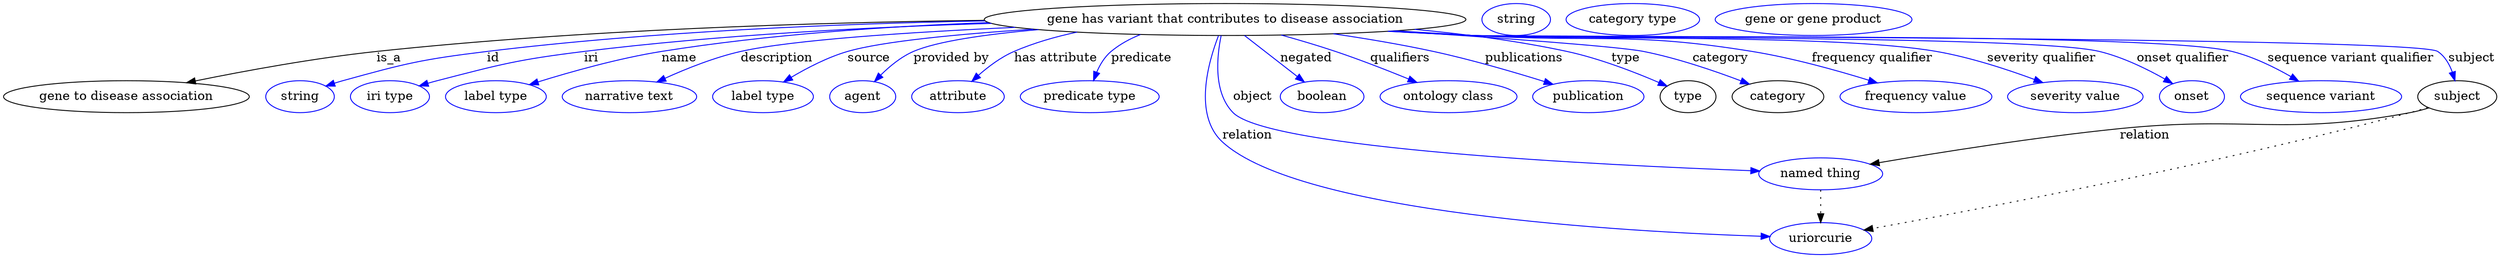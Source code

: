 digraph {
	graph [bb="0,0,2796,283"];
	node [label="\N"];
	"gene has variant that contributes to disease association"	[height=0.5,
		label="gene has variant that contributes to disease association",
		pos="1370.8,265",
		width=7.5104];
	"gene to disease association"	[height=0.5,
		pos="137.79,178",
		width=3.8274];
	"gene has variant that contributes to disease association" -> "gene to disease association"	[label=is_a,
		lp="431.79,221.5",
		pos="e,205.02,193.74 1100.5,264.13 909.32,261.77 647.23,253.58 417.79,229 348.66,221.6 270.87,207.21 214.86,195.76"];
	id	[color=blue,
		height=0.5,
		label=string,
		pos="331.79,178",
		width=1.0652];
	"gene has variant that contributes to disease association" -> id	[color=blue,
		label=id,
		lp="548.79,221.5",
		pos="e,360.77,190 1101.1,263.42 938.55,260.38 727.67,251.71 541.79,229 468.85,220.09 450.59,215.65 379.79,196 376.68,195.14 373.48,194.17 \
370.28,193.16",
		style=solid];
	iri	[color=blue,
		height=0.5,
		label="iri type",
		pos="432.79,178",
		width=1.2277];
	"gene has variant that contributes to disease association" -> iri	[color=blue,
		label=iri,
		lp="658.79,221.5",
		pos="e,465.7,190.19 1108.4,260.61 971.54,256.48 801.69,247.65 650.79,229 576.57,219.83 558.18,214.78 485.79,196 482.41,195.12 478.93,\
194.16 475.45,193.14",
		style=solid];
	name	[color=blue,
		height=0.5,
		label="label type",
		pos="551.79,178",
		width=1.5707];
	"gene has variant that contributes to disease association" -> name	[color=blue,
		label=name,
		lp="757.79,221.5",
		pos="e,589.4,191.58 1105.4,261.56 991.62,257.36 857.6,248.2 737.79,229 689.75,221.3 636.23,206.2 598.98,194.6",
		style=solid];
	description	[color=blue,
		height=0.5,
		label="narrative text",
		pos="701.79,178",
		width=2.0943];
	"gene has variant that contributes to disease association" -> description	[color=blue,
		label=description,
		lp="867.29,221.5",
		pos="e,732.5,194.47 1134.9,256.15 1015.8,250.71 884.54,242.06 826.79,229 797.3,222.33 765.71,209.64 741.66,198.71",
		style=solid];
	source	[color=blue,
		height=0.5,
		label="label type",
		pos="851.79,178",
		width=1.5707];
	"gene has variant that contributes to disease association" -> source	[color=blue,
		label=source,
		lp="970.79,221.5",
		pos="e,874.86,194.55 1155.2,254.1 1071.5,248.6 986.23,240.49 946.79,229 924.54,222.52 901.49,210.54 883.67,199.93",
		style=solid];
	"provided by"	[color=blue,
		height=0.5,
		label=agent,
		pos="963.79,178",
		width=1.0291];
	"gene has variant that contributes to disease association" -> "provided by"	[color=blue,
		label="provided by",
		lp="1063.3,221.5",
		pos="e,976.99,195 1161.2,253.6 1102.4,248.36 1047.4,240.56 1020.8,229 1006.9,222.98 994.05,212.31 984.04,202.37",
		style=solid];
	"has attribute"	[color=blue,
		height=0.5,
		label=attribute,
		pos="1070.8,178",
		width=1.4443];
	"gene has variant that contributes to disease association" -> "has attribute"	[color=blue,
		label="has attribute",
		lp="1180.8,221.5",
		pos="e,1086.3,195.23 1204.5,250.78 1180.2,245.63 1155.9,238.59 1133.8,229 1119.1,222.66 1105,212.02 1093.9,202.18",
		style=solid];
	predicate	[color=blue,
		height=0.5,
		label="predicate type",
		pos="1218.8,178",
		width=2.1665];
	"gene has variant that contributes to disease association" -> predicate	[color=blue,
		label=predicate,
		lp="1276.8,221.5",
		pos="e,1223,196.13 1275.6,248.03 1263.8,243.25 1252.4,237.04 1242.8,229 1235.5,222.91 1230.2,214.07 1226.6,205.51",
		style=solid];
	object	[color=blue,
		height=0.5,
		label="named thing",
		pos="2037.8,91",
		width=1.9318];
	"gene has variant that contributes to disease association" -> object	[color=blue,
		label=object,
		lp="1401.8,178",
		pos="e,1969.2,94.226 1366.4,246.93 1361.6,223.83 1357.3,182.87 1379.8,160 1419.7,119.37 1793.2,100.87 1959.1,94.604",
		style=solid];
	relation	[color=blue,
		height=0.5,
		label=uriorcurie,
		pos="2037.8,18",
		width=1.5887];
	"gene has variant that contributes to disease association" -> relation	[color=blue,
		label=relation,
		lp="1395.8,134.5",
		pos="e,1981,20.329 1363.3,246.56 1352,217.02 1335,157.37 1367.8,127 1454.8,46.5 1819.1,25.823 1970.9,20.661",
		style=solid];
	negated	[color=blue,
		height=0.5,
		label=boolean,
		pos="1479.8,178",
		width=1.2999];
	"gene has variant that contributes to disease association" -> negated	[color=blue,
		label=negated,
		lp="1461.8,221.5",
		pos="e,1459.9,194.54 1392.6,247 1409.6,233.73 1433.4,215.18 1451.8,200.81",
		style=solid];
	qualifiers	[color=blue,
		height=0.5,
		label="ontology class",
		pos="1620.8,178",
		width=2.1304];
	"gene has variant that contributes to disease association" -> qualifiers	[color=blue,
		label=qualifiers,
		lp="1567.3,221.5",
		pos="e,1585.6,194.1 1434.3,247.44 1453.8,241.98 1475.3,235.6 1494.8,229 1522.1,219.75 1552.2,207.89 1576.1,198.04",
		style=solid];
	publications	[color=blue,
		height=0.5,
		label=publication,
		pos="1777.8,178",
		width=1.7332];
	"gene has variant that contributes to disease association" -> publications	[color=blue,
		label=publications,
		lp="1706.8,221.5",
		pos="e,1738.3,192.03 1492.5,248.93 1528.8,243.59 1568.6,236.91 1604.8,229 1647,219.78 1694.2,205.92 1728.5,195.13",
		style=solid];
	type	[height=0.5,
		pos="1889.8,178",
		width=0.86659];
	"gene has variant that contributes to disease association" -> type	[color=blue,
		label=type,
		lp="1820.8,221.5",
		pos="e,1866,190.14 1584.5,253.93 1640.3,248.74 1700.2,240.89 1754.8,229 1790.7,221.19 1829.8,205.87 1856.7,194.24",
		style=solid];
	category	[height=0.5,
		pos="1990.8,178",
		width=1.4263];
	"gene has variant that contributes to disease association" -> category	[color=blue,
		label=category,
		lp="1927.3,221.5",
		pos="e,1958.9,192.18 1560,252.13 1678.2,244.33 1813.1,234.56 1840.8,229 1878.4,221.45 1919.6,207.25 1949.3,195.91",
		style=solid];
	"frequency qualifier"	[color=blue,
		height=0.5,
		label="frequency value",
		pos="2144.8,178",
		width=2.3651];
	"gene has variant that contributes to disease association" -> "frequency qualifier"	[color=blue,
		label="frequency qualifier",
		lp="2096.8,221.5",
		pos="e,2101.6,193.64 1562.4,252.29 1592,250.5 1622.2,248.69 1650.8,247 1789.4,238.79 1825.7,251.52 1962.8,229 2007,221.74 2055.8,207.98 \
2091.8,196.73",
		style=solid];
	"severity qualifier"	[color=blue,
		height=0.5,
		label="severity value",
		pos="2323.8,178",
		width=2.1123];
	"gene has variant that contributes to disease association" -> "severity qualifier"	[color=blue,
		label="severity qualifier",
		lp="2286.8,221.5",
		pos="e,2287.6,193.85 1557.9,251.97 1588.9,250.16 1620.7,248.43 1650.8,247 1765.8,241.51 2055.3,248.87 2168.8,229 2206.5,222.4 2247.6,\
208.8 2278.1,197.45",
		style=solid];
	"onset qualifier"	[color=blue,
		height=0.5,
		label=onset,
		pos="2453.8,178",
		width=1.011];
	"gene has variant that contributes to disease association" -> "onset qualifier"	[color=blue,
		label="onset qualifier",
		lp="2444.3,221.5",
		pos="e,2432.5,192.8 1555.6,251.86 1587.4,250.04 1620,248.33 1650.8,247 1728.6,243.64 2276.1,247.58 2351.8,229 2377.4,222.71 2404.1,209.33 \
2423.8,198",
		style=solid];
	"sequence variant qualifier"	[color=blue,
		height=0.5,
		label="sequence variant",
		pos="2598.8,178",
		width=2.5095];
	"gene has variant that contributes to disease association" -> "sequence variant qualifier"	[color=blue,
		label="sequence variant qualifier",
		lp="2632.3,221.5",
		pos="e,2574,195.48 1554.9,251.79 1586.8,249.96 1619.8,248.27 1650.8,247 1745.1,243.14 2408.2,251.83 2499.8,229 2522.9,223.23 2546.8,211.36 \
2565.3,200.63",
		style=solid];
	subject	[height=0.5,
		pos="2751.8,178",
		width=1.2277];
	"gene has variant that contributes to disease association" -> subject	[color=blue,
		label=subject,
		lp="2767.8,221.5",
		pos="e,2749.1,195.97 1553.7,251.73 1586.1,249.9 1619.4,248.21 1650.8,247 1680.7,245.84 2704.8,245.59 2729.8,229 2737.8,223.66 2742.9,\
214.67 2746.2,205.77",
		style=solid];
	object -> relation	[pos="e,2037.8,36.029 2037.8,72.813 2037.8,64.789 2037.8,55.047 2037.8,46.069",
		style=dotted];
	association_type	[color=blue,
		height=0.5,
		label=string,
		pos="1697.8,265",
		width=1.0652];
	association_category	[color=blue,
		height=0.5,
		label="category type",
		pos="1828.8,265",
		width=2.0762];
	subject -> object	[label=relation,
		lp="2401.8,134.5",
		pos="e,2093.5,101.9 2719.9,165.5 2712.7,163.33 2705,161.32 2697.8,160 2555.9,134.15 2517.3,156.63 2373.8,142 2279.5,132.38 2171.1,115.13 \
2103.6,103.62"];
	subject -> relation	[pos="e,2086.2,27.715 2718.5,165.98 2711.7,163.88 2704.5,161.78 2697.8,160 2477.8,102.02 2211.9,50.889 2096.2,29.564",
		style=dotted];
	"gene has variant that contributes to disease association_subject"	[color=blue,
		height=0.5,
		label="gene or gene product",
		pos="2031.8,265",
		width=3.0692];
}
